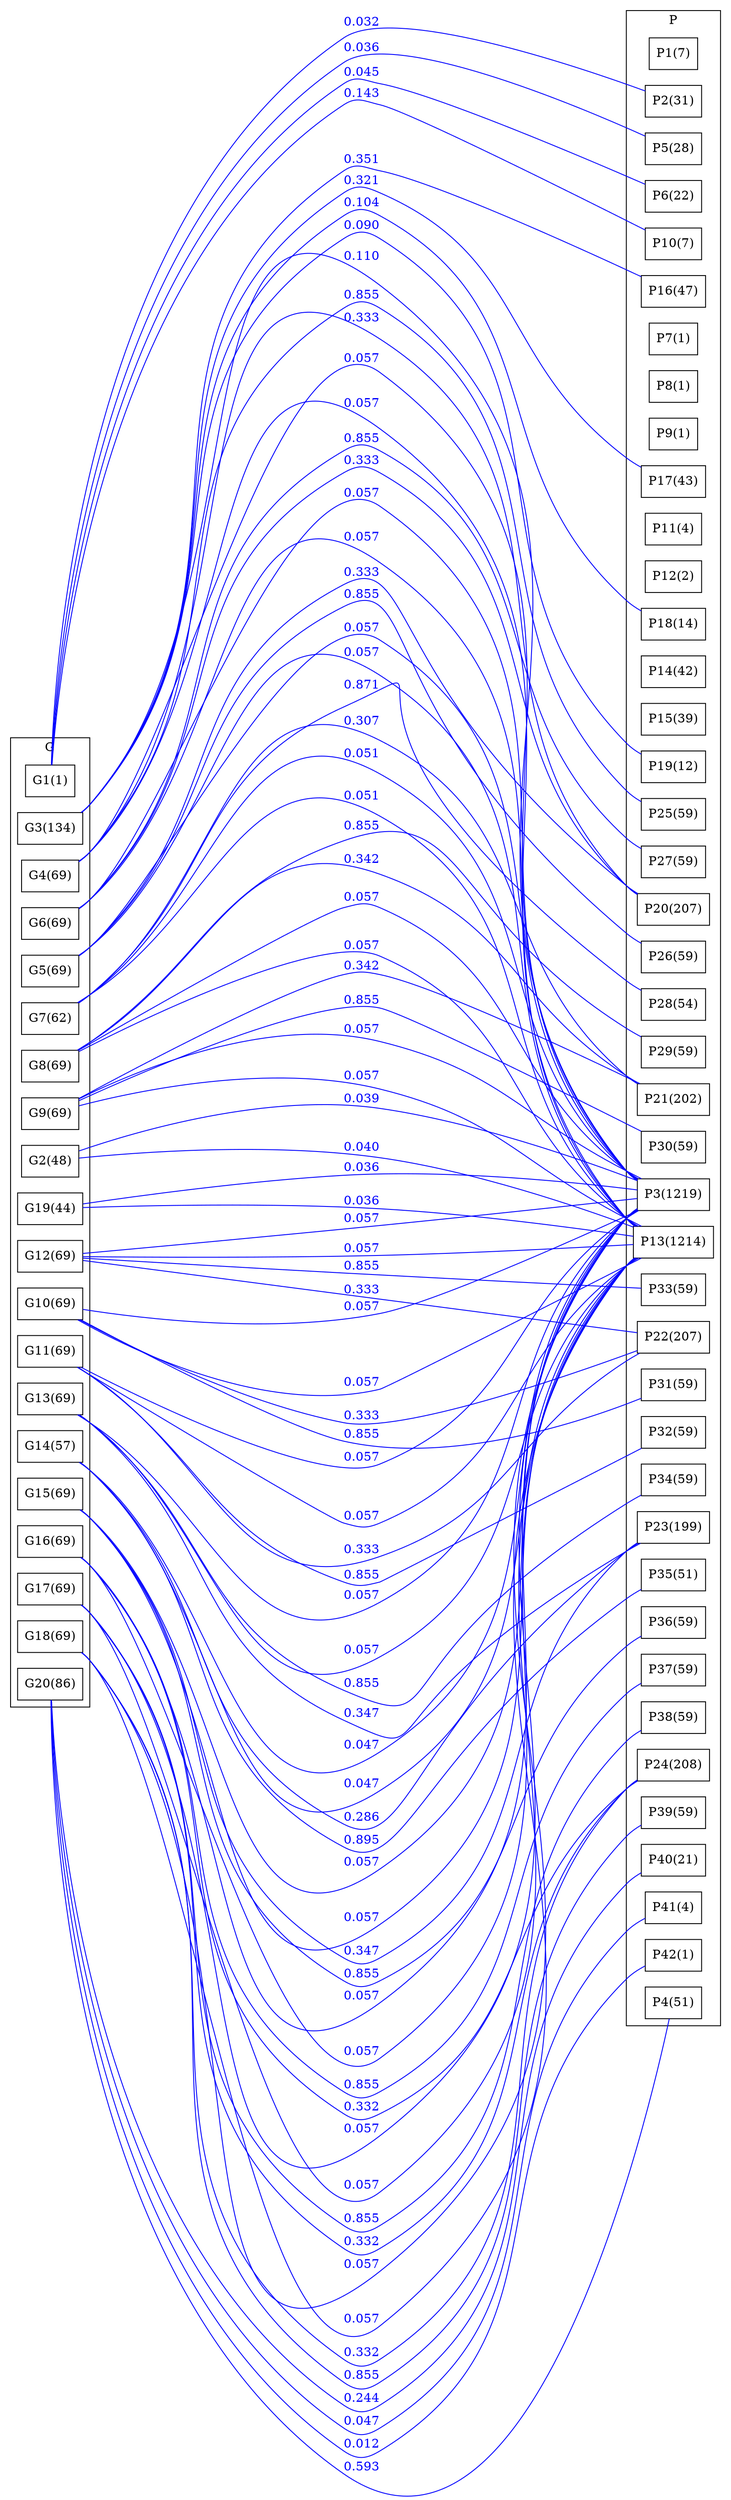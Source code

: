 strict graph BCG {
rankdir=LR;
splines=true;
ranksep="8 equally";
concentrate = true;
node [shape=rectangle];
subgraph cluster_G {
label = "G";
color=black;
rank="same"
G1 [label="G1(1)"];
G2 [label="G2(48)"];
G3 [label="G3(134)"];
G4 [label="G4(69)"];
G5 [label="G5(69)"];
G6 [label="G6(69)"];
G7 [label="G7(62)"];
G8 [label="G8(69)"];
G9 [label="G9(69)"];
G10 [label="G10(69)"];
G11 [label="G11(69)"];
G12 [label="G12(69)"];
G13 [label="G13(69)"];
G14 [label="G14(57)"];
G15 [label="G15(69)"];
G16 [label="G16(69)"];
G17 [label="G17(69)"];
G18 [label="G18(69)"];
G19 [label="G19(44)"];
G20 [label="G20(86)"];
}
subgraph cluster_P {
label = "P";
color="black";
rank="same"
P1 [label="P1(7)"];
P2 [label="P2(31)"];
P3 [label="P3(1219)"];
P4 [label="P4(51)"];
P5 [label="P5(28)"];
P6 [label="P6(22)"];
P7 [label="P7(1)"];
P8 [label="P8(1)"];
P9 [label="P9(1)"];
P10 [label="P10(7)"];
P11 [label="P11(4)"];
P12 [label="P12(2)"];
P13 [label="P13(1214)"];
P14 [label="P14(42)"];
P15 [label="P15(39)"];
P16 [label="P16(47)"];
P17 [label="P17(43)"];
P18 [label="P18(14)"];
P19 [label="P19(12)"];
P20 [label="P20(207)"];
P21 [label="P21(202)"];
P22 [label="P22(207)"];
P23 [label="P23(199)"];
P24 [label="P24(208)"];
P25 [label="P25(59)"];
P26 [label="P26(59)"];
P27 [label="P27(59)"];
P28 [label="P28(54)"];
P29 [label="P29(59)"];
P30 [label="P30(59)"];
P31 [label="P31(59)"];
P32 [label="P32(59)"];
P33 [label="P33(59)"];
P34 [label="P34(59)"];
P35 [label="P35(51)"];
P36 [label="P36(59)"];
P37 [label="P37(59)"];
P38 [label="P38(59)"];
P39 [label="P39(59)"];
P40 [label="P40(21)"];
P41 [label="P41(4)"];
P42 [label="P42(1)"];
}
G1 -- P2[label="0.032",color="blue",fontcolor="blue"];
G1 -- P5[label="0.036",color="blue",fontcolor="blue"];
G1 -- P6[label="0.045",color="blue",fontcolor="blue"];
G1 -- P10[label="0.143",color="blue",fontcolor="blue"];
G2 -- P3[label="0.039",color="blue",fontcolor="blue"];
G2 -- P13[label="0.040",color="blue",fontcolor="blue"];
G3 -- P3[label="0.110",color="blue",fontcolor="blue"];
G3 -- P16[label="0.351",color="blue",fontcolor="blue"];
G3 -- P17[label="0.321",color="blue",fontcolor="blue"];
G3 -- P18[label="0.104",color="blue",fontcolor="blue"];
G3 -- P19[label="0.090",color="blue",fontcolor="blue"];
G4 -- P3[label="0.057",color="blue",fontcolor="blue"];
G4 -- P13[label="0.057",color="blue",fontcolor="blue"];
G4 -- P20[label="0.333",color="blue",fontcolor="blue"];
G4 -- P25[label="0.855",color="blue",fontcolor="blue"];
G5 -- P3[label="0.057",color="blue",fontcolor="blue"];
G5 -- P13[label="0.057",color="blue",fontcolor="blue"];
G5 -- P20[label="0.333",color="blue",fontcolor="blue"];
G5 -- P26[label="0.855",color="blue",fontcolor="blue"];
G6 -- P3[label="0.057",color="blue",fontcolor="blue"];
G6 -- P13[label="0.057",color="blue",fontcolor="blue"];
G6 -- P20[label="0.333",color="blue",fontcolor="blue"];
G6 -- P27[label="0.855",color="blue",fontcolor="blue"];
G7 -- P3[label="0.051",color="blue",fontcolor="blue"];
G7 -- P13[label="0.051",color="blue",fontcolor="blue"];
G7 -- P21[label="0.307",color="blue",fontcolor="blue"];
G7 -- P28[label="0.871",color="blue",fontcolor="blue"];
G8 -- P3[label="0.057",color="blue",fontcolor="blue"];
G8 -- P13[label="0.057",color="blue",fontcolor="blue"];
G8 -- P21[label="0.342",color="blue",fontcolor="blue"];
G8 -- P29[label="0.855",color="blue",fontcolor="blue"];
G9 -- P3[label="0.057",color="blue",fontcolor="blue"];
G9 -- P13[label="0.057",color="blue",fontcolor="blue"];
G9 -- P21[label="0.342",color="blue",fontcolor="blue"];
G9 -- P30[label="0.855",color="blue",fontcolor="blue"];
G10 -- P3[label="0.057",color="blue",fontcolor="blue"];
G10 -- P13[label="0.057",color="blue",fontcolor="blue"];
G10 -- P22[label="0.333",color="blue",fontcolor="blue"];
G10 -- P31[label="0.855",color="blue",fontcolor="blue"];
G11 -- P3[label="0.057",color="blue",fontcolor="blue"];
G11 -- P13[label="0.057",color="blue",fontcolor="blue"];
G11 -- P22[label="0.333",color="blue",fontcolor="blue"];
G11 -- P32[label="0.855",color="blue",fontcolor="blue"];
G12 -- P3[label="0.057",color="blue",fontcolor="blue"];
G12 -- P13[label="0.057",color="blue",fontcolor="blue"];
G12 -- P22[label="0.333",color="blue",fontcolor="blue"];
G12 -- P33[label="0.855",color="blue",fontcolor="blue"];
G13 -- P3[label="0.057",color="blue",fontcolor="blue"];
G13 -- P13[label="0.057",color="blue",fontcolor="blue"];
G13 -- P23[label="0.347",color="blue",fontcolor="blue"];
G13 -- P34[label="0.855",color="blue",fontcolor="blue"];
G14 -- P3[label="0.047",color="blue",fontcolor="blue"];
G14 -- P13[label="0.047",color="blue",fontcolor="blue"];
G14 -- P23[label="0.286",color="blue",fontcolor="blue"];
G14 -- P35[label="0.895",color="blue",fontcolor="blue"];
G15 -- P3[label="0.057",color="blue",fontcolor="blue"];
G15 -- P13[label="0.057",color="blue",fontcolor="blue"];
G15 -- P23[label="0.347",color="blue",fontcolor="blue"];
G15 -- P36[label="0.855",color="blue",fontcolor="blue"];
G16 -- P3[label="0.057",color="blue",fontcolor="blue"];
G16 -- P13[label="0.057",color="blue",fontcolor="blue"];
G16 -- P24[label="0.332",color="blue",fontcolor="blue"];
G16 -- P37[label="0.855",color="blue",fontcolor="blue"];
G17 -- P3[label="0.057",color="blue",fontcolor="blue"];
G17 -- P13[label="0.057",color="blue",fontcolor="blue"];
G17 -- P24[label="0.332",color="blue",fontcolor="blue"];
G17 -- P38[label="0.855",color="blue",fontcolor="blue"];
G18 -- P3[label="0.057",color="blue",fontcolor="blue"];
G18 -- P13[label="0.057",color="blue",fontcolor="blue"];
G18 -- P24[label="0.332",color="blue",fontcolor="blue"];
G18 -- P39[label="0.855",color="blue",fontcolor="blue"];
G19 -- P3[label="0.036",color="blue",fontcolor="blue"];
G19 -- P13[label="0.036",color="blue",fontcolor="blue"];
G20 -- P4[label="0.593",color="blue",fontcolor="blue"];
G20 -- P40[label="0.244",color="blue",fontcolor="blue"];
G20 -- P41[label="0.047",color="blue",fontcolor="blue"];
G20 -- P42[label="0.012",color="blue",fontcolor="blue"];
}
